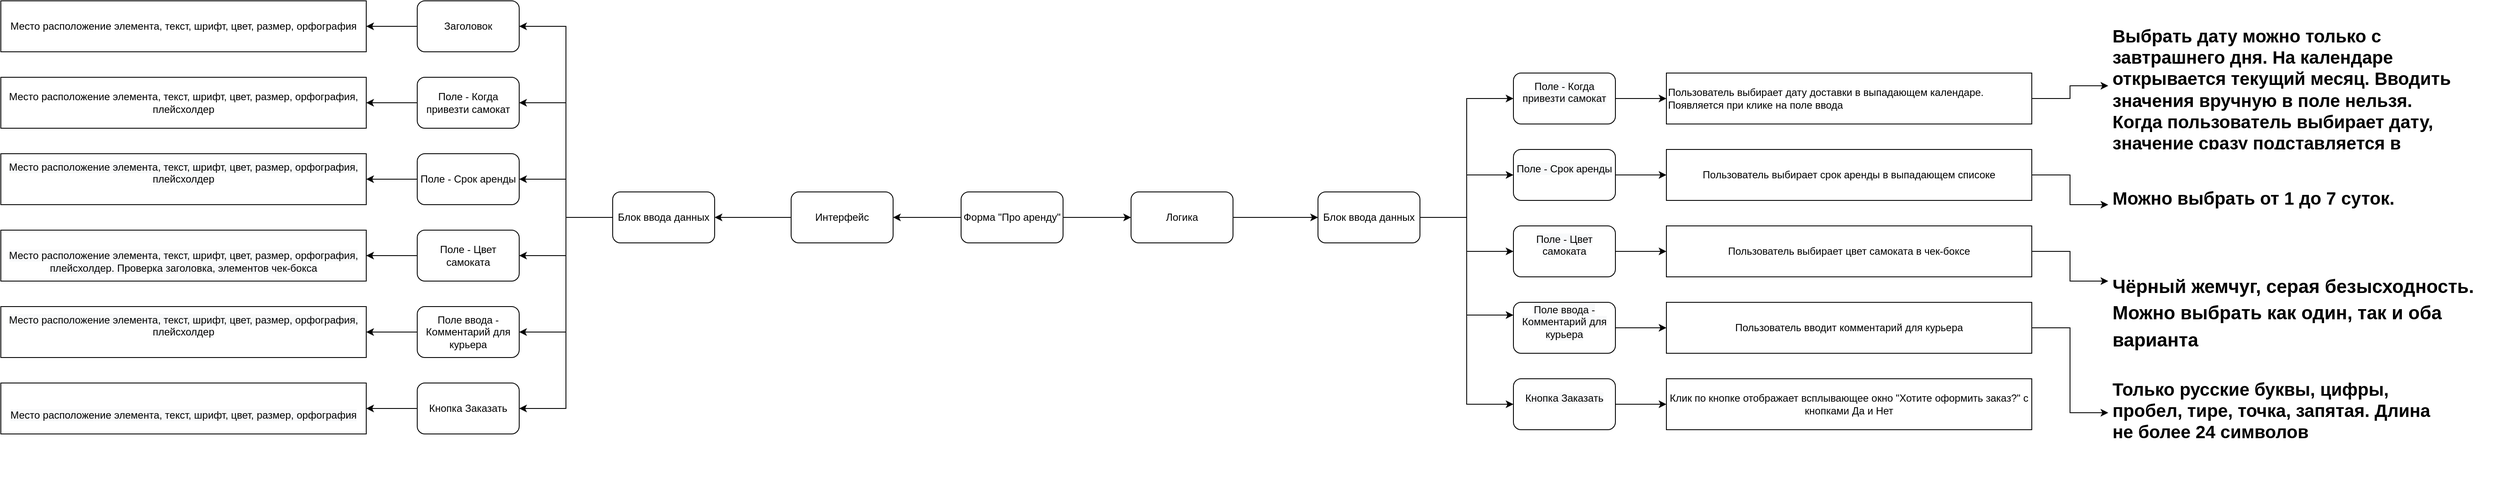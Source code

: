 <mxfile version="20.5.3" type="github"><diagram id="o3SfKFsg-XddMGT-pLEB" name="Страница 1"><mxGraphModel dx="2241" dy="821" grid="1" gridSize="10" guides="1" tooltips="1" connect="1" arrows="1" fold="1" page="1" pageScale="1" pageWidth="827" pageHeight="1169" math="0" shadow="0"><root><mxCell id="0"/><mxCell id="1" parent="0"/><mxCell id="TAnfAXLuEqWQbed71-oy-4" value="" style="edgeStyle=orthogonalEdgeStyle;rounded=0;orthogonalLoop=1;jettySize=auto;html=1;" parent="1" source="TAnfAXLuEqWQbed71-oy-1" target="TAnfAXLuEqWQbed71-oy-3" edge="1"><mxGeometry relative="1" as="geometry"/></mxCell><mxCell id="TAnfAXLuEqWQbed71-oy-6" value="" style="edgeStyle=orthogonalEdgeStyle;rounded=0;orthogonalLoop=1;jettySize=auto;html=1;" parent="1" source="TAnfAXLuEqWQbed71-oy-1" target="TAnfAXLuEqWQbed71-oy-5" edge="1"><mxGeometry relative="1" as="geometry"/></mxCell><mxCell id="TAnfAXLuEqWQbed71-oy-1" value="Форма &quot;Про аренду&quot;" style="rounded=1;whiteSpace=wrap;html=1;" parent="1" vertex="1"><mxGeometry x="350" y="270" width="120" height="60" as="geometry"/></mxCell><mxCell id="TAnfAXLuEqWQbed71-oy-81" style="edgeStyle=orthogonalEdgeStyle;rounded=0;orthogonalLoop=1;jettySize=auto;html=1;entryX=0;entryY=0.5;entryDx=0;entryDy=0;" parent="1" source="TAnfAXLuEqWQbed71-oy-3" target="TAnfAXLuEqWQbed71-oy-79" edge="1"><mxGeometry relative="1" as="geometry"/></mxCell><mxCell id="TAnfAXLuEqWQbed71-oy-3" value="Логика" style="whiteSpace=wrap;html=1;rounded=1;" parent="1" vertex="1"><mxGeometry x="550" y="270" width="120" height="60" as="geometry"/></mxCell><mxCell id="TAnfAXLuEqWQbed71-oy-29" style="edgeStyle=orthogonalEdgeStyle;rounded=0;orthogonalLoop=1;jettySize=auto;html=1;entryX=1;entryY=0.5;entryDx=0;entryDy=0;" parent="1" source="TAnfAXLuEqWQbed71-oy-5" target="TAnfAXLuEqWQbed71-oy-27" edge="1"><mxGeometry relative="1" as="geometry"/></mxCell><mxCell id="TAnfAXLuEqWQbed71-oy-5" value="Интерфейс" style="whiteSpace=wrap;html=1;rounded=1;" parent="1" vertex="1"><mxGeometry x="150" y="270" width="120" height="60" as="geometry"/></mxCell><mxCell id="TAnfAXLuEqWQbed71-oy-38" style="edgeStyle=orthogonalEdgeStyle;rounded=0;orthogonalLoop=1;jettySize=auto;html=1;entryX=1;entryY=0.5;entryDx=0;entryDy=0;" parent="1" source="TAnfAXLuEqWQbed71-oy-27" target="TAnfAXLuEqWQbed71-oy-30" edge="1"><mxGeometry relative="1" as="geometry"/></mxCell><mxCell id="TAnfAXLuEqWQbed71-oy-39" style="edgeStyle=orthogonalEdgeStyle;rounded=0;orthogonalLoop=1;jettySize=auto;html=1;entryX=1;entryY=0.5;entryDx=0;entryDy=0;" parent="1" source="TAnfAXLuEqWQbed71-oy-27" target="TAnfAXLuEqWQbed71-oy-31" edge="1"><mxGeometry relative="1" as="geometry"/></mxCell><mxCell id="TAnfAXLuEqWQbed71-oy-40" style="edgeStyle=orthogonalEdgeStyle;rounded=0;orthogonalLoop=1;jettySize=auto;html=1;entryX=1;entryY=0.5;entryDx=0;entryDy=0;" parent="1" source="TAnfAXLuEqWQbed71-oy-27" target="TAnfAXLuEqWQbed71-oy-32" edge="1"><mxGeometry relative="1" as="geometry"/></mxCell><mxCell id="TAnfAXLuEqWQbed71-oy-41" style="edgeStyle=orthogonalEdgeStyle;rounded=0;orthogonalLoop=1;jettySize=auto;html=1;entryX=1;entryY=0.5;entryDx=0;entryDy=0;" parent="1" source="TAnfAXLuEqWQbed71-oy-27" target="TAnfAXLuEqWQbed71-oy-33" edge="1"><mxGeometry relative="1" as="geometry"/></mxCell><mxCell id="TAnfAXLuEqWQbed71-oy-42" style="edgeStyle=orthogonalEdgeStyle;rounded=0;orthogonalLoop=1;jettySize=auto;html=1;entryX=1;entryY=0.5;entryDx=0;entryDy=0;" parent="1" source="TAnfAXLuEqWQbed71-oy-27" target="TAnfAXLuEqWQbed71-oy-34" edge="1"><mxGeometry relative="1" as="geometry"/></mxCell><mxCell id="TAnfAXLuEqWQbed71-oy-82" style="edgeStyle=orthogonalEdgeStyle;rounded=0;orthogonalLoop=1;jettySize=auto;html=1;entryX=1;entryY=0.5;entryDx=0;entryDy=0;" parent="1" source="TAnfAXLuEqWQbed71-oy-27" target="TAnfAXLuEqWQbed71-oy-36" edge="1"><mxGeometry relative="1" as="geometry"/></mxCell><mxCell id="TAnfAXLuEqWQbed71-oy-27" value="Блок ввода данных" style="whiteSpace=wrap;html=1;rounded=1;" parent="1" vertex="1"><mxGeometry x="-60" y="270" width="120" height="60" as="geometry"/></mxCell><mxCell id="TAnfAXLuEqWQbed71-oy-68" style="edgeStyle=orthogonalEdgeStyle;rounded=0;orthogonalLoop=1;jettySize=auto;html=1;entryX=1;entryY=0.5;entryDx=0;entryDy=0;" parent="1" source="TAnfAXLuEqWQbed71-oy-30" target="TAnfAXLuEqWQbed71-oy-56" edge="1"><mxGeometry relative="1" as="geometry"/></mxCell><mxCell id="TAnfAXLuEqWQbed71-oy-30" value="Заголовок" style="whiteSpace=wrap;html=1;rounded=1;" parent="1" vertex="1"><mxGeometry x="-290" y="45" width="120" height="60" as="geometry"/></mxCell><mxCell id="TAnfAXLuEqWQbed71-oy-69" style="edgeStyle=orthogonalEdgeStyle;rounded=0;orthogonalLoop=1;jettySize=auto;html=1;entryX=1;entryY=0.5;entryDx=0;entryDy=0;" parent="1" source="TAnfAXLuEqWQbed71-oy-31" target="TAnfAXLuEqWQbed71-oy-57" edge="1"><mxGeometry relative="1" as="geometry"/></mxCell><mxCell id="TAnfAXLuEqWQbed71-oy-31" value="Поле - Когда привезти самокат" style="whiteSpace=wrap;html=1;rounded=1;" parent="1" vertex="1"><mxGeometry x="-290" y="135" width="120" height="60" as="geometry"/></mxCell><mxCell id="TAnfAXLuEqWQbed71-oy-70" style="edgeStyle=orthogonalEdgeStyle;rounded=0;orthogonalLoop=1;jettySize=auto;html=1;entryX=1;entryY=0.5;entryDx=0;entryDy=0;" parent="1" source="TAnfAXLuEqWQbed71-oy-32" target="TAnfAXLuEqWQbed71-oy-58" edge="1"><mxGeometry relative="1" as="geometry"/></mxCell><mxCell id="TAnfAXLuEqWQbed71-oy-32" value="Поле - Срок аренды" style="whiteSpace=wrap;html=1;rounded=1;" parent="1" vertex="1"><mxGeometry x="-290" y="225" width="120" height="60" as="geometry"/></mxCell><mxCell id="TAnfAXLuEqWQbed71-oy-71" style="edgeStyle=orthogonalEdgeStyle;rounded=0;orthogonalLoop=1;jettySize=auto;html=1;entryX=1;entryY=0.5;entryDx=0;entryDy=0;" parent="1" source="TAnfAXLuEqWQbed71-oy-33" target="TAnfAXLuEqWQbed71-oy-59" edge="1"><mxGeometry relative="1" as="geometry"/></mxCell><mxCell id="TAnfAXLuEqWQbed71-oy-33" value="Поле - Цвет самоката" style="whiteSpace=wrap;html=1;rounded=1;" parent="1" vertex="1"><mxGeometry x="-290" y="315" width="120" height="60" as="geometry"/></mxCell><mxCell id="TAnfAXLuEqWQbed71-oy-72" style="edgeStyle=orthogonalEdgeStyle;rounded=0;orthogonalLoop=1;jettySize=auto;html=1;entryX=1;entryY=0.5;entryDx=0;entryDy=0;" parent="1" source="TAnfAXLuEqWQbed71-oy-34" target="TAnfAXLuEqWQbed71-oy-60" edge="1"><mxGeometry relative="1" as="geometry"/></mxCell><mxCell id="TAnfAXLuEqWQbed71-oy-34" value="Поле ввода - Комментарий для курьера" style="whiteSpace=wrap;html=1;rounded=1;" parent="1" vertex="1"><mxGeometry x="-290" y="405" width="120" height="60" as="geometry"/></mxCell><mxCell id="TAnfAXLuEqWQbed71-oy-74" style="edgeStyle=orthogonalEdgeStyle;rounded=0;orthogonalLoop=1;jettySize=auto;html=1;entryX=1;entryY=0.5;entryDx=0;entryDy=0;" parent="1" source="TAnfAXLuEqWQbed71-oy-36" target="TAnfAXLuEqWQbed71-oy-62" edge="1"><mxGeometry relative="1" as="geometry"/></mxCell><mxCell id="TAnfAXLuEqWQbed71-oy-36" value="Кнопка Заказать" style="whiteSpace=wrap;html=1;rounded=1;" parent="1" vertex="1"><mxGeometry x="-290" y="495" width="120" height="60" as="geometry"/></mxCell><mxCell id="TAnfAXLuEqWQbed71-oy-56" value="Место расположение элемента, текст, шрифт, цвет, размер, орфография" style="rounded=0;whiteSpace=wrap;html=1;" parent="1" vertex="1"><mxGeometry x="-780" y="45" width="430" height="60" as="geometry"/></mxCell><mxCell id="TAnfAXLuEqWQbed71-oy-57" value="Место расположение элемента, текст, шрифт, цвет, размер, орфография, плейсхолдер" style="rounded=0;whiteSpace=wrap;html=1;" parent="1" vertex="1"><mxGeometry x="-780" y="135" width="430" height="60" as="geometry"/></mxCell><mxCell id="TAnfAXLuEqWQbed71-oy-58" value="&#10;&lt;span style=&quot;color: rgb(0, 0, 0); font-family: Helvetica; font-size: 12px; font-style: normal; font-variant-ligatures: normal; font-variant-caps: normal; font-weight: 400; letter-spacing: normal; orphans: 2; text-align: center; text-indent: 0px; text-transform: none; widows: 2; word-spacing: 0px; -webkit-text-stroke-width: 0px; background-color: rgb(248, 249, 250); text-decoration-thickness: initial; text-decoration-style: initial; text-decoration-color: initial; float: none; display: inline !important;&quot;&gt;Место расположение элемента, текст, шрифт, цвет, размер, орфография, плейсхолдер&lt;/span&gt;&#10;&#10;" style="rounded=0;whiteSpace=wrap;html=1;" parent="1" vertex="1"><mxGeometry x="-780" y="225" width="430" height="60" as="geometry"/></mxCell><mxCell id="TAnfAXLuEqWQbed71-oy-59" value="&lt;br&gt;&lt;span style=&quot;color: rgb(0, 0, 0); font-family: Helvetica; font-size: 12px; font-style: normal; font-variant-ligatures: normal; font-variant-caps: normal; font-weight: 400; letter-spacing: normal; orphans: 2; text-align: center; text-indent: 0px; text-transform: none; widows: 2; word-spacing: 0px; -webkit-text-stroke-width: 0px; background-color: rgb(248, 249, 250); text-decoration-thickness: initial; text-decoration-style: initial; text-decoration-color: initial; float: none; display: inline !important;&quot;&gt;Место расположение элемента, текст, шрифт, цвет, размер, орфография, плейсхолдер. Проверка заголовка, элементов чек-бокса&lt;/span&gt;&lt;br&gt;" style="rounded=0;whiteSpace=wrap;html=1;" parent="1" vertex="1"><mxGeometry x="-780" y="315" width="430" height="60" as="geometry"/></mxCell><mxCell id="TAnfAXLuEqWQbed71-oy-60" value="&#10;&lt;span style=&quot;color: rgb(0, 0, 0); font-family: Helvetica; font-size: 12px; font-style: normal; font-variant-ligatures: normal; font-variant-caps: normal; font-weight: 400; letter-spacing: normal; orphans: 2; text-align: center; text-indent: 0px; text-transform: none; widows: 2; word-spacing: 0px; -webkit-text-stroke-width: 0px; background-color: rgb(248, 249, 250); text-decoration-thickness: initial; text-decoration-style: initial; text-decoration-color: initial; float: none; display: inline !important;&quot;&gt;Место расположение элемента, текст, шрифт, цвет, размер, орфография, плейсхолдер&lt;/span&gt;&#10;&#10;" style="rounded=0;whiteSpace=wrap;html=1;" parent="1" vertex="1"><mxGeometry x="-780" y="405" width="430" height="60" as="geometry"/></mxCell><mxCell id="TAnfAXLuEqWQbed71-oy-62" value="&lt;br&gt;&lt;span style=&quot;color: rgb(0, 0, 0); font-family: Helvetica; font-size: 12px; font-style: normal; font-variant-ligatures: normal; font-variant-caps: normal; font-weight: 400; letter-spacing: normal; orphans: 2; text-align: center; text-indent: 0px; text-transform: none; widows: 2; word-spacing: 0px; -webkit-text-stroke-width: 0px; background-color: rgb(248, 249, 250); text-decoration-thickness: initial; text-decoration-style: initial; text-decoration-color: initial; float: none; display: inline !important;&quot;&gt;Место расположение элемента, текст, шрифт, цвет, размер, орфография&lt;/span&gt;&lt;br&gt;" style="rounded=0;whiteSpace=wrap;html=1;" parent="1" vertex="1"><mxGeometry x="-780" y="495" width="430" height="60" as="geometry"/></mxCell><mxCell id="TAnfAXLuEqWQbed71-oy-129" style="edgeStyle=orthogonalEdgeStyle;rounded=0;orthogonalLoop=1;jettySize=auto;html=1;entryX=0;entryY=0.5;entryDx=0;entryDy=0;" parent="1" source="TAnfAXLuEqWQbed71-oy-79" target="TAnfAXLuEqWQbed71-oy-122" edge="1"><mxGeometry relative="1" as="geometry"/></mxCell><mxCell id="TAnfAXLuEqWQbed71-oy-130" style="edgeStyle=orthogonalEdgeStyle;rounded=0;orthogonalLoop=1;jettySize=auto;html=1;entryX=0;entryY=0.5;entryDx=0;entryDy=0;" parent="1" source="TAnfAXLuEqWQbed71-oy-79" target="TAnfAXLuEqWQbed71-oy-123" edge="1"><mxGeometry relative="1" as="geometry"/></mxCell><mxCell id="TAnfAXLuEqWQbed71-oy-131" style="edgeStyle=orthogonalEdgeStyle;rounded=0;orthogonalLoop=1;jettySize=auto;html=1;entryX=0;entryY=0.5;entryDx=0;entryDy=0;" parent="1" source="TAnfAXLuEqWQbed71-oy-79" target="TAnfAXLuEqWQbed71-oy-124" edge="1"><mxGeometry relative="1" as="geometry"/></mxCell><mxCell id="TAnfAXLuEqWQbed71-oy-132" style="edgeStyle=orthogonalEdgeStyle;rounded=0;orthogonalLoop=1;jettySize=auto;html=1;entryX=0;entryY=0.25;entryDx=0;entryDy=0;" parent="1" source="TAnfAXLuEqWQbed71-oy-79" target="TAnfAXLuEqWQbed71-oy-125" edge="1"><mxGeometry relative="1" as="geometry"/></mxCell><mxCell id="TAnfAXLuEqWQbed71-oy-133" style="edgeStyle=orthogonalEdgeStyle;rounded=0;orthogonalLoop=1;jettySize=auto;html=1;entryX=0;entryY=0.5;entryDx=0;entryDy=0;" parent="1" source="TAnfAXLuEqWQbed71-oy-79" target="TAnfAXLuEqWQbed71-oy-126" edge="1"><mxGeometry relative="1" as="geometry"/></mxCell><mxCell id="TAnfAXLuEqWQbed71-oy-79" value="Блок ввода данных" style="whiteSpace=wrap;html=1;rounded=1;" parent="1" vertex="1"><mxGeometry x="770" y="270" width="120" height="60" as="geometry"/></mxCell><mxCell id="TAnfAXLuEqWQbed71-oy-155" style="edgeStyle=orthogonalEdgeStyle;rounded=0;orthogonalLoop=1;jettySize=auto;html=1;entryX=0;entryY=0.5;entryDx=0;entryDy=0;" parent="1" source="TAnfAXLuEqWQbed71-oy-122" target="TAnfAXLuEqWQbed71-oy-144" edge="1"><mxGeometry relative="1" as="geometry"/></mxCell><mxCell id="TAnfAXLuEqWQbed71-oy-122" value="&#10;&lt;span style=&quot;color: rgb(0, 0, 0); font-family: Helvetica; font-size: 12px; font-style: normal; font-variant-ligatures: normal; font-variant-caps: normal; font-weight: 400; letter-spacing: normal; orphans: 2; text-align: center; text-indent: 0px; text-transform: none; widows: 2; word-spacing: 0px; -webkit-text-stroke-width: 0px; background-color: rgb(248, 249, 250); text-decoration-thickness: initial; text-decoration-style: initial; text-decoration-color: initial; float: none; display: inline !important;&quot;&gt;Поле - Когда привезти самокат&lt;/span&gt;&#10;&#10;" style="whiteSpace=wrap;html=1;rounded=1;" parent="1" vertex="1"><mxGeometry x="1000" y="130" width="120" height="60" as="geometry"/></mxCell><mxCell id="TAnfAXLuEqWQbed71-oy-156" style="edgeStyle=orthogonalEdgeStyle;rounded=0;orthogonalLoop=1;jettySize=auto;html=1;entryX=0;entryY=0.5;entryDx=0;entryDy=0;" parent="1" source="TAnfAXLuEqWQbed71-oy-123" target="TAnfAXLuEqWQbed71-oy-145" edge="1"><mxGeometry relative="1" as="geometry"/></mxCell><mxCell id="TAnfAXLuEqWQbed71-oy-123" value="&#10;&lt;span style=&quot;color: rgb(0, 0, 0); font-family: Helvetica; font-size: 12px; font-style: normal; font-variant-ligatures: normal; font-variant-caps: normal; font-weight: 400; letter-spacing: normal; orphans: 2; text-align: center; text-indent: 0px; text-transform: none; widows: 2; word-spacing: 0px; -webkit-text-stroke-width: 0px; background-color: rgb(248, 249, 250); text-decoration-thickness: initial; text-decoration-style: initial; text-decoration-color: initial; float: none; display: inline !important;&quot;&gt;Поле - Срок аренды&lt;/span&gt;&#10;&#10;" style="whiteSpace=wrap;html=1;rounded=1;" parent="1" vertex="1"><mxGeometry x="1000" y="220" width="120" height="60" as="geometry"/></mxCell><mxCell id="TAnfAXLuEqWQbed71-oy-157" style="edgeStyle=orthogonalEdgeStyle;rounded=0;orthogonalLoop=1;jettySize=auto;html=1;entryX=0;entryY=0.5;entryDx=0;entryDy=0;" parent="1" source="TAnfAXLuEqWQbed71-oy-124" target="TAnfAXLuEqWQbed71-oy-146" edge="1"><mxGeometry relative="1" as="geometry"/></mxCell><mxCell id="TAnfAXLuEqWQbed71-oy-124" value="&#10;&lt;span style=&quot;color: rgb(0, 0, 0); font-family: Helvetica; font-size: 12px; font-style: normal; font-variant-ligatures: normal; font-variant-caps: normal; font-weight: 400; letter-spacing: normal; orphans: 2; text-align: center; text-indent: 0px; text-transform: none; widows: 2; word-spacing: 0px; -webkit-text-stroke-width: 0px; background-color: rgb(248, 249, 250); text-decoration-thickness: initial; text-decoration-style: initial; text-decoration-color: initial; float: none; display: inline !important;&quot;&gt;Поле - Цвет самоката&lt;/span&gt;&#10;&#10;" style="whiteSpace=wrap;html=1;rounded=1;" parent="1" vertex="1"><mxGeometry x="1000" y="310" width="120" height="60" as="geometry"/></mxCell><mxCell id="TAnfAXLuEqWQbed71-oy-158" style="edgeStyle=orthogonalEdgeStyle;rounded=0;orthogonalLoop=1;jettySize=auto;html=1;entryX=0;entryY=0.5;entryDx=0;entryDy=0;" parent="1" source="TAnfAXLuEqWQbed71-oy-125" target="TAnfAXLuEqWQbed71-oy-147" edge="1"><mxGeometry relative="1" as="geometry"/></mxCell><mxCell id="TAnfAXLuEqWQbed71-oy-125" value="&#10;&lt;span style=&quot;color: rgb(0, 0, 0); font-family: Helvetica; font-size: 12px; font-style: normal; font-variant-ligatures: normal; font-variant-caps: normal; font-weight: 400; letter-spacing: normal; orphans: 2; text-align: center; text-indent: 0px; text-transform: none; widows: 2; word-spacing: 0px; -webkit-text-stroke-width: 0px; background-color: rgb(248, 249, 250); text-decoration-thickness: initial; text-decoration-style: initial; text-decoration-color: initial; float: none; display: inline !important;&quot;&gt;Поле ввода - Комментарий для курьера&lt;/span&gt;&#10;&#10;" style="whiteSpace=wrap;html=1;rounded=1;" parent="1" vertex="1"><mxGeometry x="1000" y="400" width="120" height="60" as="geometry"/></mxCell><mxCell id="TAnfAXLuEqWQbed71-oy-159" style="edgeStyle=orthogonalEdgeStyle;rounded=0;orthogonalLoop=1;jettySize=auto;html=1;entryX=0;entryY=0.5;entryDx=0;entryDy=0;" parent="1" source="TAnfAXLuEqWQbed71-oy-126" target="TAnfAXLuEqWQbed71-oy-148" edge="1"><mxGeometry relative="1" as="geometry"/></mxCell><mxCell id="TAnfAXLuEqWQbed71-oy-126" value="&#10;&lt;span style=&quot;color: rgb(0, 0, 0); font-family: Helvetica; font-size: 12px; font-style: normal; font-variant-ligatures: normal; font-variant-caps: normal; font-weight: 400; letter-spacing: normal; orphans: 2; text-align: center; text-indent: 0px; text-transform: none; widows: 2; word-spacing: 0px; -webkit-text-stroke-width: 0px; background-color: rgb(248, 249, 250); text-decoration-thickness: initial; text-decoration-style: initial; text-decoration-color: initial; float: none; display: inline !important;&quot;&gt;Кнопка Заказать&lt;/span&gt;&#10;&#10;" style="whiteSpace=wrap;html=1;rounded=1;" parent="1" vertex="1"><mxGeometry x="1000" y="490" width="120" height="60" as="geometry"/></mxCell><mxCell id="TAnfAXLuEqWQbed71-oy-170" style="edgeStyle=orthogonalEdgeStyle;rounded=0;orthogonalLoop=1;jettySize=auto;html=1;entryX=0;entryY=0.5;entryDx=0;entryDy=0;fontSize=21;" parent="1" source="TAnfAXLuEqWQbed71-oy-144" target="TAnfAXLuEqWQbed71-oy-162" edge="1"><mxGeometry relative="1" as="geometry"/></mxCell><mxCell id="TAnfAXLuEqWQbed71-oy-144" value="Пользователь выбирает дату доставки в выпадающем календаре. Появляется при клике на поле ввода" style="rounded=0;whiteSpace=wrap;html=1;align=left;" parent="1" vertex="1"><mxGeometry x="1180" y="130" width="430" height="60" as="geometry"/></mxCell><mxCell id="TAnfAXLuEqWQbed71-oy-169" style="edgeStyle=orthogonalEdgeStyle;rounded=0;orthogonalLoop=1;jettySize=auto;html=1;entryX=0;entryY=0.25;entryDx=0;entryDy=0;fontSize=21;" parent="1" source="TAnfAXLuEqWQbed71-oy-145" target="TAnfAXLuEqWQbed71-oy-163" edge="1"><mxGeometry relative="1" as="geometry"/></mxCell><mxCell id="TAnfAXLuEqWQbed71-oy-145" value="Пользователь выбирает срок аренды в выпадающем списоке" style="rounded=0;whiteSpace=wrap;html=1;" parent="1" vertex="1"><mxGeometry x="1180" y="220" width="430" height="60" as="geometry"/></mxCell><mxCell id="TAnfAXLuEqWQbed71-oy-168" style="edgeStyle=orthogonalEdgeStyle;rounded=0;orthogonalLoop=1;jettySize=auto;html=1;entryX=0;entryY=0.25;entryDx=0;entryDy=0;fontSize=21;" parent="1" source="TAnfAXLuEqWQbed71-oy-146" target="TAnfAXLuEqWQbed71-oy-164" edge="1"><mxGeometry relative="1" as="geometry"/></mxCell><mxCell id="TAnfAXLuEqWQbed71-oy-146" value="Пользователь выбирает цвет самоката в&amp;nbsp;чек-боксе" style="rounded=0;whiteSpace=wrap;html=1;" parent="1" vertex="1"><mxGeometry x="1180" y="310" width="430" height="60" as="geometry"/></mxCell><mxCell id="TAnfAXLuEqWQbed71-oy-172" style="edgeStyle=orthogonalEdgeStyle;rounded=0;orthogonalLoop=1;jettySize=auto;html=1;entryX=0;entryY=0.25;entryDx=0;entryDy=0;fontSize=21;" parent="1" source="TAnfAXLuEqWQbed71-oy-147" target="TAnfAXLuEqWQbed71-oy-171" edge="1"><mxGeometry relative="1" as="geometry"/></mxCell><mxCell id="TAnfAXLuEqWQbed71-oy-147" value="Пользователь вводит комментарий для курьера" style="rounded=0;whiteSpace=wrap;html=1;" parent="1" vertex="1"><mxGeometry x="1180" y="400" width="430" height="60" as="geometry"/></mxCell><mxCell id="TAnfAXLuEqWQbed71-oy-148" value="Клик по кнопке отображает всплывающее окно &quot;Хотите оформить заказ?&quot; с кнопками Да и Нет" style="rounded=0;whiteSpace=wrap;html=1;" parent="1" vertex="1"><mxGeometry x="1180" y="490" width="430" height="60" as="geometry"/></mxCell><mxCell id="TAnfAXLuEqWQbed71-oy-162" value="&lt;h1 style=&quot;font-size: 21px;&quot;&gt;Выбрать дату можно только с&lt;br/&gt;завтрашнего дня. На календаре&lt;br/&gt;открывается текущий месяц. Вводить&lt;br/&gt;значения вручную в поле нельзя.&lt;br/&gt;Когда пользователь выбирает дату,&lt;br/&gt;значение сразу подставляется в&lt;br/&gt;поле. Пользователь может выбрать&lt;br/&gt;другую дату, поле подсвечивается&lt;br/&gt;синим.&amp;nbsp;&lt;br&gt;&lt;/h1&gt;" style="text;html=1;strokeColor=none;fillColor=none;spacing=5;spacingTop=-20;whiteSpace=wrap;overflow=hidden;rounded=0;fontSize=20;" parent="1" vertex="1"><mxGeometry x="1700" y="70" width="440" height="150" as="geometry"/></mxCell><mxCell id="TAnfAXLuEqWQbed71-oy-163" value="&lt;b&gt;Можно выбрать от 1 до 7 суток.&lt;/b&gt;" style="text;html=1;strokeColor=none;fillColor=none;spacing=5;spacingTop=-20;whiteSpace=wrap;overflow=hidden;rounded=0;fontSize=21;" parent="1" vertex="1"><mxGeometry x="1700" y="275" width="410" height="40" as="geometry"/></mxCell><mxCell id="TAnfAXLuEqWQbed71-oy-164" value="&lt;h1 style=&quot;line-height: 58%;&quot;&gt;&lt;font style=&quot;font-size: 22px;&quot;&gt;Чёрный жемчуг, серая безысходность. Можно выбрать как один, так и оба варианта&lt;/font&gt;&lt;/h1&gt;" style="text;html=1;strokeColor=none;fillColor=none;spacing=5;spacingTop=-20;whiteSpace=wrap;overflow=hidden;rounded=0;fontSize=21;" parent="1" vertex="1"><mxGeometry x="1700" y="345" width="460" height="120" as="geometry"/></mxCell><mxCell id="TAnfAXLuEqWQbed71-oy-171" value="&lt;b&gt;Только русские буквы, цифры,&lt;br/&gt;пробел, тире, точка, запятая. Длина&lt;br/&gt;не более 24 символов&lt;/b&gt;" style="text;html=1;strokeColor=none;fillColor=none;spacing=5;spacingTop=-20;whiteSpace=wrap;overflow=hidden;rounded=0;fontSize=21;" parent="1" vertex="1"><mxGeometry x="1700" y="500" width="420" height="120" as="geometry"/></mxCell></root></mxGraphModel></diagram></mxfile>